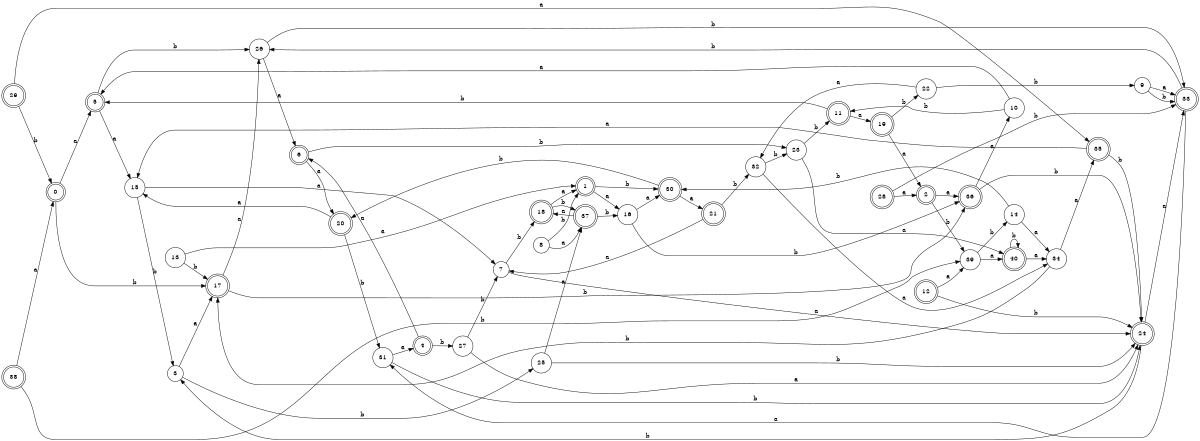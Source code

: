 digraph n33_10 {
__start0 [label="" shape="none"];

rankdir=LR;
size="8,5";

s0 [style="rounded,filled", color="black", fillcolor="white" shape="doublecircle", label="0"];
s1 [style="rounded,filled", color="black", fillcolor="white" shape="doublecircle", label="1"];
s2 [style="rounded,filled", color="black", fillcolor="white" shape="doublecircle", label="2"];
s3 [style="filled", color="black", fillcolor="white" shape="circle", label="3"];
s4 [style="rounded,filled", color="black", fillcolor="white" shape="doublecircle", label="4"];
s5 [style="rounded,filled", color="black", fillcolor="white" shape="doublecircle", label="5"];
s6 [style="rounded,filled", color="black", fillcolor="white" shape="doublecircle", label="6"];
s7 [style="filled", color="black", fillcolor="white" shape="circle", label="7"];
s8 [style="filled", color="black", fillcolor="white" shape="circle", label="8"];
s9 [style="filled", color="black", fillcolor="white" shape="circle", label="9"];
s10 [style="filled", color="black", fillcolor="white" shape="circle", label="10"];
s11 [style="rounded,filled", color="black", fillcolor="white" shape="doublecircle", label="11"];
s12 [style="rounded,filled", color="black", fillcolor="white" shape="doublecircle", label="12"];
s13 [style="filled", color="black", fillcolor="white" shape="circle", label="13"];
s14 [style="filled", color="black", fillcolor="white" shape="circle", label="14"];
s15 [style="filled", color="black", fillcolor="white" shape="circle", label="15"];
s16 [style="filled", color="black", fillcolor="white" shape="circle", label="16"];
s17 [style="rounded,filled", color="black", fillcolor="white" shape="doublecircle", label="17"];
s18 [style="rounded,filled", color="black", fillcolor="white" shape="doublecircle", label="18"];
s19 [style="rounded,filled", color="black", fillcolor="white" shape="doublecircle", label="19"];
s20 [style="rounded,filled", color="black", fillcolor="white" shape="doublecircle", label="20"];
s21 [style="rounded,filled", color="black", fillcolor="white" shape="doublecircle", label="21"];
s22 [style="filled", color="black", fillcolor="white" shape="circle", label="22"];
s23 [style="filled", color="black", fillcolor="white" shape="circle", label="23"];
s24 [style="rounded,filled", color="black", fillcolor="white" shape="doublecircle", label="24"];
s25 [style="filled", color="black", fillcolor="white" shape="circle", label="25"];
s26 [style="filled", color="black", fillcolor="white" shape="circle", label="26"];
s27 [style="filled", color="black", fillcolor="white" shape="circle", label="27"];
s28 [style="rounded,filled", color="black", fillcolor="white" shape="doublecircle", label="28"];
s29 [style="rounded,filled", color="black", fillcolor="white" shape="doublecircle", label="29"];
s30 [style="rounded,filled", color="black", fillcolor="white" shape="doublecircle", label="30"];
s31 [style="filled", color="black", fillcolor="white" shape="circle", label="31"];
s32 [style="filled", color="black", fillcolor="white" shape="circle", label="32"];
s33 [style="rounded,filled", color="black", fillcolor="white" shape="doublecircle", label="33"];
s34 [style="filled", color="black", fillcolor="white" shape="circle", label="34"];
s35 [style="rounded,filled", color="black", fillcolor="white" shape="doublecircle", label="35"];
s36 [style="rounded,filled", color="black", fillcolor="white" shape="doublecircle", label="36"];
s37 [style="rounded,filled", color="black", fillcolor="white" shape="doublecircle", label="37"];
s38 [style="rounded,filled", color="black", fillcolor="white" shape="doublecircle", label="38"];
s39 [style="filled", color="black", fillcolor="white" shape="circle", label="39"];
s40 [style="rounded,filled", color="black", fillcolor="white" shape="doublecircle", label="40"];
s0 -> s5 [label="a"];
s0 -> s17 [label="b"];
s1 -> s16 [label="a"];
s1 -> s30 [label="b"];
s2 -> s36 [label="a"];
s2 -> s39 [label="b"];
s3 -> s17 [label="a"];
s3 -> s25 [label="b"];
s4 -> s6 [label="a"];
s4 -> s27 [label="b"];
s5 -> s15 [label="a"];
s5 -> s26 [label="b"];
s6 -> s20 [label="a"];
s6 -> s23 [label="b"];
s7 -> s24 [label="a"];
s7 -> s18 [label="b"];
s8 -> s37 [label="a"];
s8 -> s1 [label="b"];
s9 -> s33 [label="a"];
s9 -> s33 [label="b"];
s10 -> s5 [label="a"];
s10 -> s11 [label="b"];
s11 -> s19 [label="a"];
s11 -> s5 [label="b"];
s12 -> s39 [label="a"];
s12 -> s24 [label="b"];
s13 -> s1 [label="a"];
s13 -> s17 [label="b"];
s14 -> s34 [label="a"];
s14 -> s30 [label="b"];
s15 -> s7 [label="a"];
s15 -> s3 [label="b"];
s16 -> s30 [label="a"];
s16 -> s36 [label="b"];
s17 -> s26 [label="a"];
s17 -> s36 [label="b"];
s18 -> s1 [label="a"];
s18 -> s37 [label="b"];
s19 -> s2 [label="a"];
s19 -> s22 [label="b"];
s20 -> s15 [label="a"];
s20 -> s31 [label="b"];
s21 -> s7 [label="a"];
s21 -> s32 [label="b"];
s22 -> s32 [label="a"];
s22 -> s9 [label="b"];
s23 -> s40 [label="a"];
s23 -> s11 [label="b"];
s24 -> s33 [label="a"];
s24 -> s3 [label="b"];
s25 -> s37 [label="a"];
s25 -> s24 [label="b"];
s26 -> s6 [label="a"];
s26 -> s33 [label="b"];
s27 -> s24 [label="a"];
s27 -> s7 [label="b"];
s28 -> s2 [label="a"];
s28 -> s33 [label="b"];
s29 -> s35 [label="a"];
s29 -> s0 [label="b"];
s30 -> s21 [label="a"];
s30 -> s20 [label="b"];
s31 -> s4 [label="a"];
s31 -> s24 [label="b"];
s32 -> s34 [label="a"];
s32 -> s23 [label="b"];
s33 -> s31 [label="a"];
s33 -> s26 [label="b"];
s34 -> s35 [label="a"];
s34 -> s17 [label="b"];
s35 -> s15 [label="a"];
s35 -> s24 [label="b"];
s36 -> s10 [label="a"];
s36 -> s24 [label="b"];
s37 -> s18 [label="a"];
s37 -> s16 [label="b"];
s38 -> s0 [label="a"];
s38 -> s39 [label="b"];
s39 -> s40 [label="a"];
s39 -> s14 [label="b"];
s40 -> s34 [label="a"];
s40 -> s40 [label="b"];

}